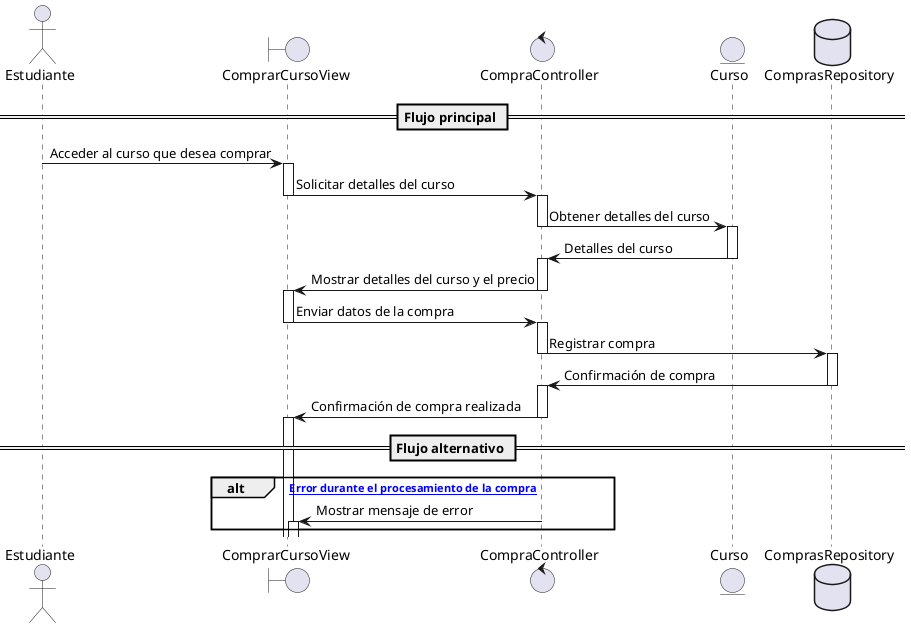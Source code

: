 @startuml
actor Estudiante
boundary "ComprarCursoView" as View
control "CompraController" as Controller
entity "Curso" as Curso
database "ComprasRepository" as Repository

== Flujo principal ==
Estudiante -> View --++: Acceder al curso que desea comprar
View -> Controller --++: Solicitar detalles del curso
Controller -> Curso --++: Obtener detalles del curso
Curso -> Controller --++: Detalles del curso
Controller -> View --++: Mostrar detalles del curso y el precio
View -> Controller --++: Enviar datos de la compra
Controller -> Repository --++: Registrar compra
Repository -> Controller --++: Confirmación de compra
Controller -> View --++: Confirmación de compra realizada

== Flujo alternativo ==

alt   [Error Error durante el procesamiento de la compra]
    Controller -> View --++: Mostrar mensaje de error
end
@enduml
